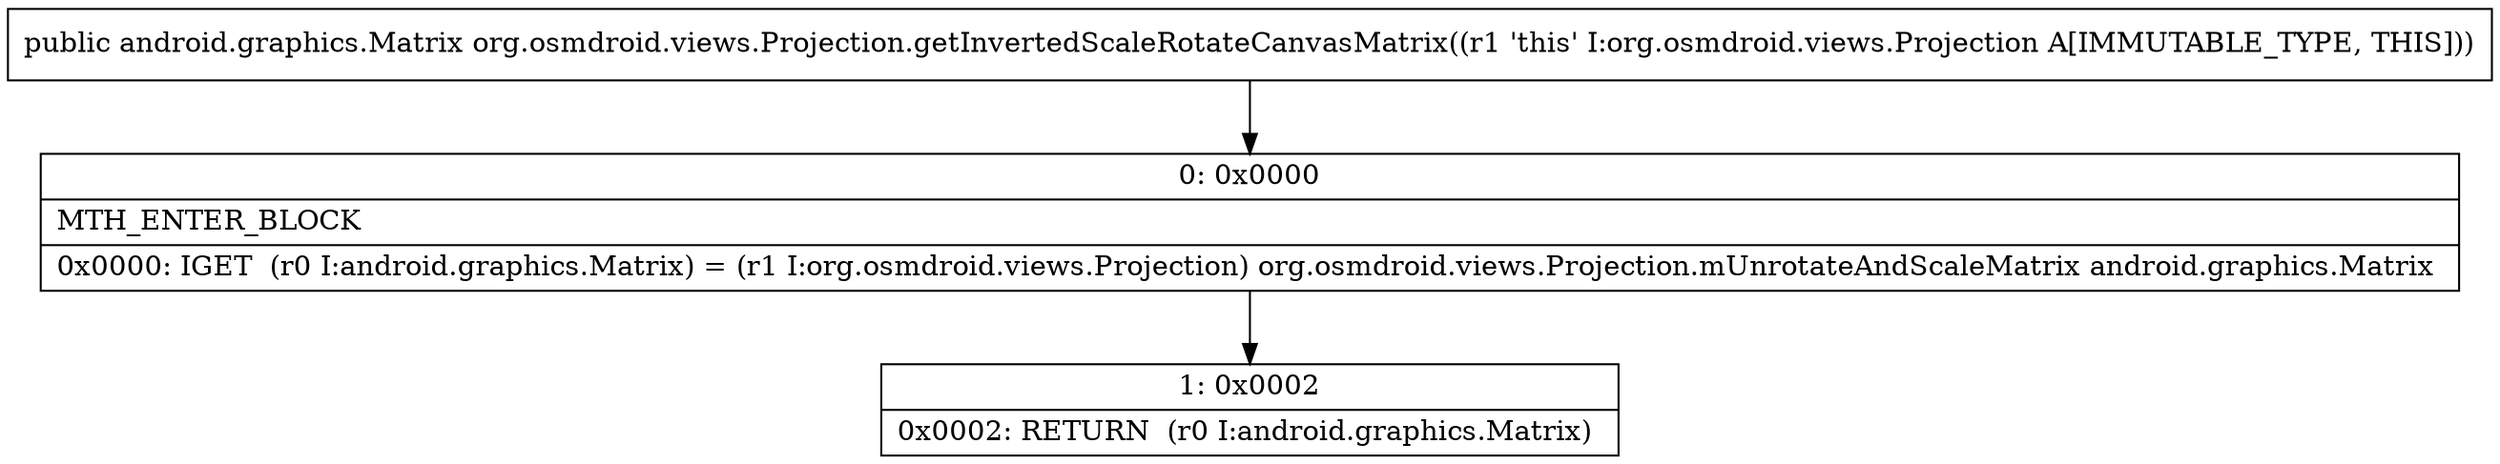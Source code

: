 digraph "CFG fororg.osmdroid.views.Projection.getInvertedScaleRotateCanvasMatrix()Landroid\/graphics\/Matrix;" {
Node_0 [shape=record,label="{0\:\ 0x0000|MTH_ENTER_BLOCK\l|0x0000: IGET  (r0 I:android.graphics.Matrix) = (r1 I:org.osmdroid.views.Projection) org.osmdroid.views.Projection.mUnrotateAndScaleMatrix android.graphics.Matrix \l}"];
Node_1 [shape=record,label="{1\:\ 0x0002|0x0002: RETURN  (r0 I:android.graphics.Matrix) \l}"];
MethodNode[shape=record,label="{public android.graphics.Matrix org.osmdroid.views.Projection.getInvertedScaleRotateCanvasMatrix((r1 'this' I:org.osmdroid.views.Projection A[IMMUTABLE_TYPE, THIS])) }"];
MethodNode -> Node_0;
Node_0 -> Node_1;
}

